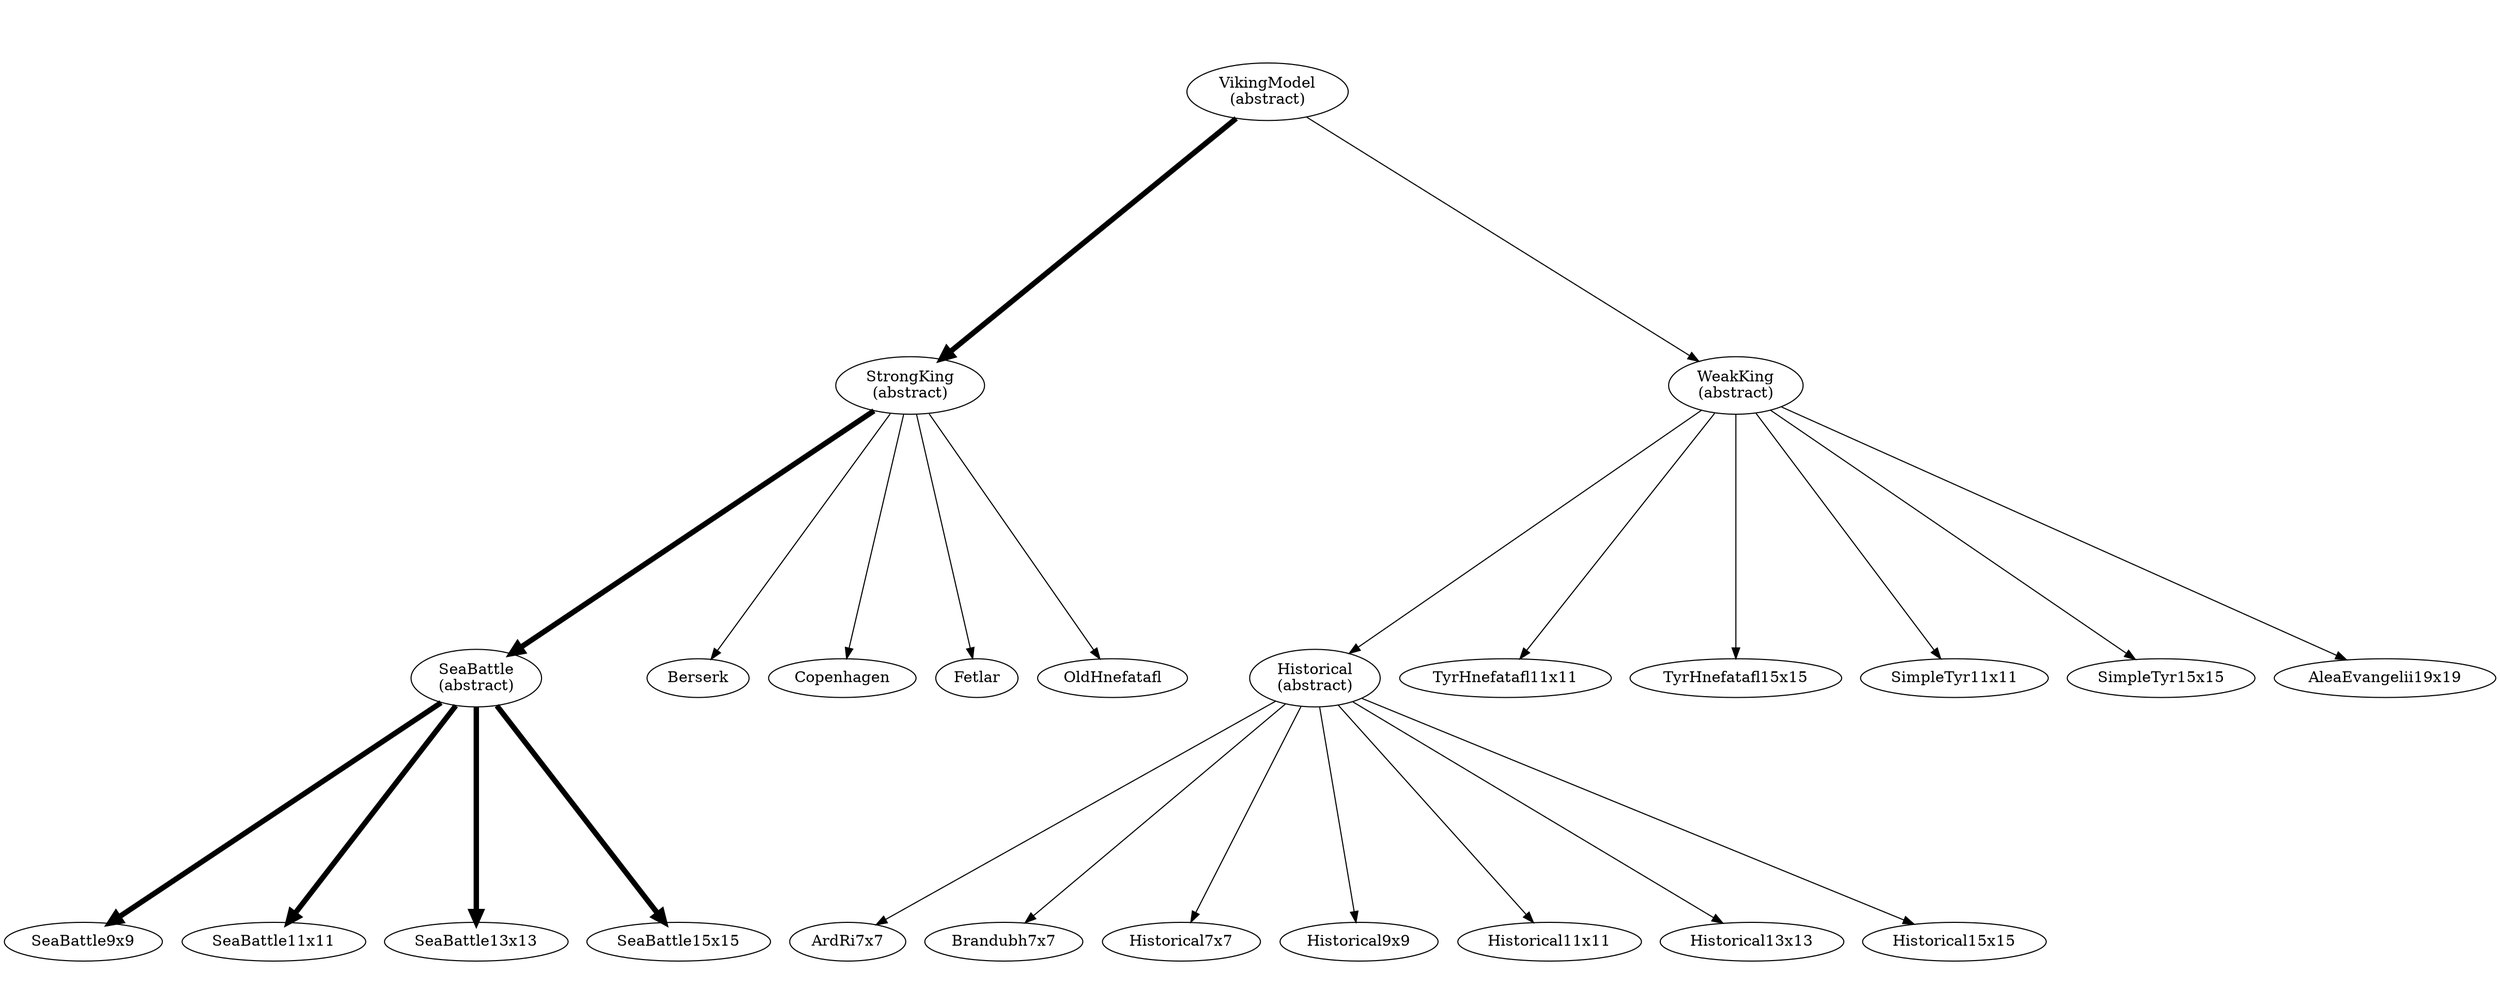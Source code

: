 
//Viking Game Family Tree

//generate with:
//  "c:\Users\ggrevera\Google Drive\private\systems-solutions\graphviz\bin\dot" -Tpng -o games.png games.dot

digraph D {
    ratio = 0.4;

    "VikingModel\n(abstract)" -> "StrongKing\n(abstract)" [penwidth=5]
        "StrongKing\n(abstract)" -> "SeaBattle\n(abstract)" [penwidth=5]
            "SeaBattle\n(abstract)" -> SeaBattle9x9 [penwidth=5]
            "SeaBattle\n(abstract)" -> SeaBattle11x11 [penwidth=5]
            "SeaBattle\n(abstract)" -> SeaBattle13x13 [penwidth=5]
            "SeaBattle\n(abstract)" -> SeaBattle15x15 [penwidth=5]
        "StrongKing\n(abstract)" -> "Berserk"
        "StrongKing\n(abstract)" -> "Copenhagen"
        "StrongKing\n(abstract)" -> "Fetlar"
        "StrongKing\n(abstract)" -> "OldHnefatafl"
    "VikingModel\n(abstract)" -> "WeakKing\n(abstract)"
    "WeakKing\n(abstract)" -> "Historical\n(abstract)"
        "Historical\n(abstract)" -> ArdRi7x7
        "Historical\n(abstract)" -> Brandubh7x7
        "Historical\n(abstract)" -> Historical7x7
        "Historical\n(abstract)" -> Historical9x9
        "Historical\n(abstract)" -> Historical11x11
        "Historical\n(abstract)" -> Historical13x13
        "Historical\n(abstract)" -> Historical15x15
    "WeakKing\n(abstract)" -> "TyrHnefatafl11x11"
    "WeakKing\n(abstract)" -> "TyrHnefatafl15x15"
    "WeakKing\n(abstract)" -> "SimpleTyr11x11"
    "WeakKing\n(abstract)" -> "SimpleTyr15x15"
    "WeakKing\n(abstract)" -> "AleaEvangelii19x19"
}
